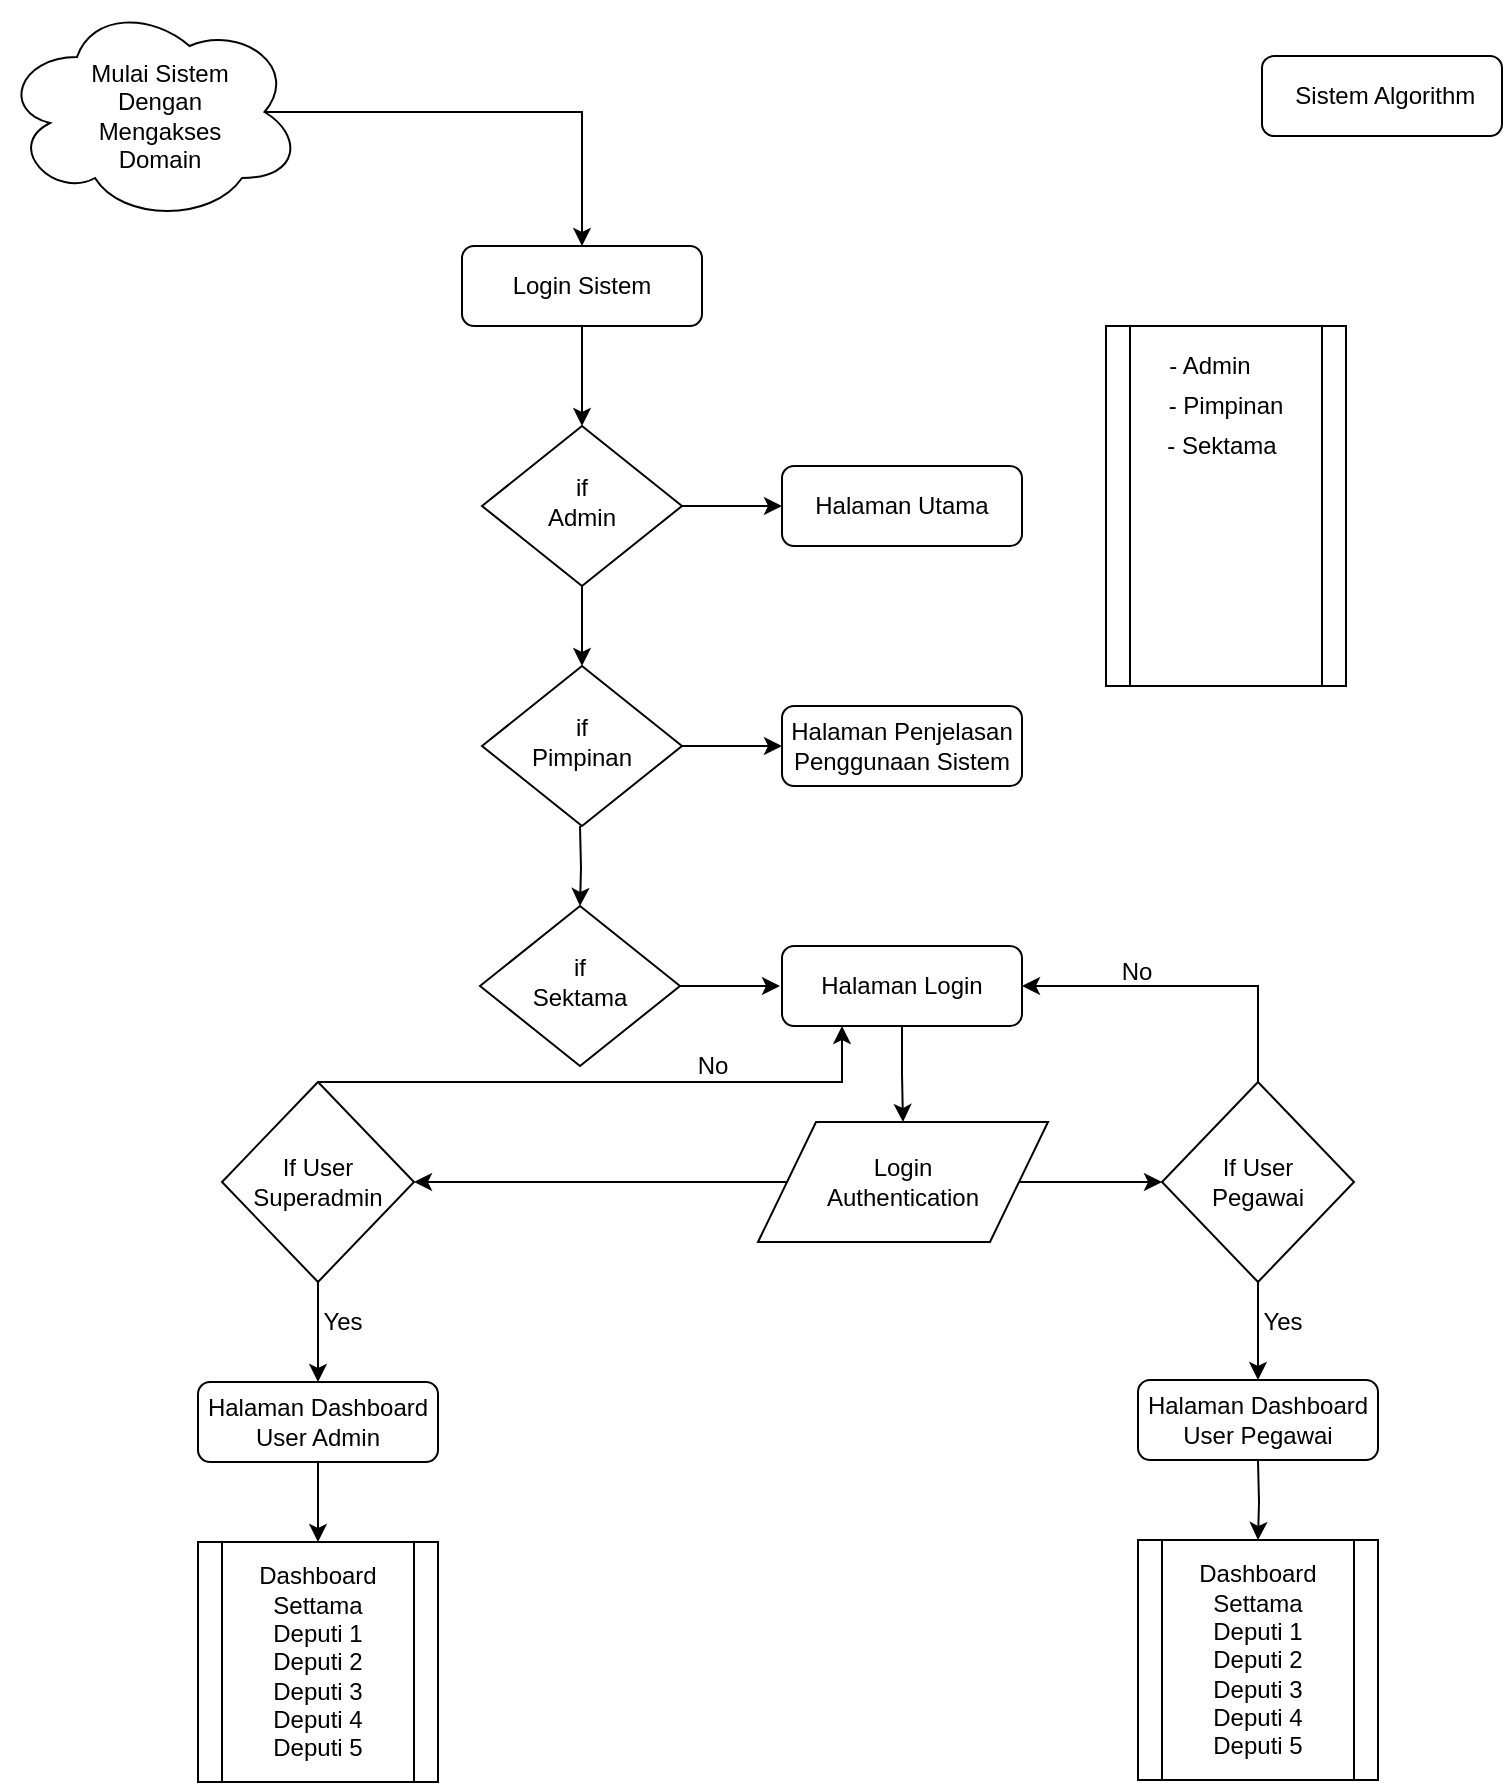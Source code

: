 <mxfile version="12.8.1" type="github">
  <diagram id="C5RBs43oDa-KdzZeNtuy" name="Page-1">
    <mxGraphModel dx="1108" dy="719" grid="1" gridSize="10" guides="1" tooltips="1" connect="1" arrows="1" fold="1" page="1" pageScale="1" pageWidth="827" pageHeight="1169" math="0" shadow="0">
      <root>
        <mxCell id="WIyWlLk6GJQsqaUBKTNV-0" />
        <mxCell id="WIyWlLk6GJQsqaUBKTNV-1" parent="WIyWlLk6GJQsqaUBKTNV-0" />
        <mxCell id="OOQ1vErBqcRCU84aGEtr-14" style="edgeStyle=orthogonalEdgeStyle;rounded=0;orthogonalLoop=1;jettySize=auto;html=1;exitX=0.5;exitY=1;exitDx=0;exitDy=0;" parent="WIyWlLk6GJQsqaUBKTNV-1" source="WIyWlLk6GJQsqaUBKTNV-3" target="WIyWlLk6GJQsqaUBKTNV-6" edge="1">
          <mxGeometry relative="1" as="geometry" />
        </mxCell>
        <mxCell id="WIyWlLk6GJQsqaUBKTNV-3" value="Login Sistem" style="rounded=1;whiteSpace=wrap;html=1;fontSize=12;glass=0;strokeWidth=1;shadow=0;" parent="WIyWlLk6GJQsqaUBKTNV-1" vertex="1">
          <mxGeometry x="270" y="132" width="120" height="40" as="geometry" />
        </mxCell>
        <mxCell id="OOQ1vErBqcRCU84aGEtr-12" style="edgeStyle=orthogonalEdgeStyle;rounded=0;orthogonalLoop=1;jettySize=auto;html=1;exitX=1;exitY=0.5;exitDx=0;exitDy=0;entryX=0;entryY=0.5;entryDx=0;entryDy=0;" parent="WIyWlLk6GJQsqaUBKTNV-1" source="WIyWlLk6GJQsqaUBKTNV-6" target="WIyWlLk6GJQsqaUBKTNV-7" edge="1">
          <mxGeometry relative="1" as="geometry" />
        </mxCell>
        <mxCell id="OOQ1vErBqcRCU84aGEtr-13" style="edgeStyle=orthogonalEdgeStyle;rounded=0;orthogonalLoop=1;jettySize=auto;html=1;exitX=0.5;exitY=1;exitDx=0;exitDy=0;entryX=0.5;entryY=0;entryDx=0;entryDy=0;" parent="WIyWlLk6GJQsqaUBKTNV-1" source="WIyWlLk6GJQsqaUBKTNV-6" target="WIyWlLk6GJQsqaUBKTNV-10" edge="1">
          <mxGeometry relative="1" as="geometry" />
        </mxCell>
        <mxCell id="WIyWlLk6GJQsqaUBKTNV-6" value="&lt;div&gt;if&lt;/div&gt;&lt;div&gt;Admin&lt;br&gt;&lt;/div&gt;" style="rhombus;whiteSpace=wrap;html=1;shadow=0;fontFamily=Helvetica;fontSize=12;align=center;strokeWidth=1;spacing=6;spacingTop=-4;" parent="WIyWlLk6GJQsqaUBKTNV-1" vertex="1">
          <mxGeometry x="280" y="222" width="100" height="80" as="geometry" />
        </mxCell>
        <mxCell id="WIyWlLk6GJQsqaUBKTNV-7" value="Halaman Utama" style="rounded=1;whiteSpace=wrap;html=1;fontSize=12;glass=0;strokeWidth=1;shadow=0;" parent="WIyWlLk6GJQsqaUBKTNV-1" vertex="1">
          <mxGeometry x="430" y="242" width="120" height="40" as="geometry" />
        </mxCell>
        <mxCell id="OOQ1vErBqcRCU84aGEtr-15" style="edgeStyle=orthogonalEdgeStyle;rounded=0;orthogonalLoop=1;jettySize=auto;html=1;exitX=1;exitY=0.5;exitDx=0;exitDy=0;entryX=0;entryY=0.5;entryDx=0;entryDy=0;" parent="WIyWlLk6GJQsqaUBKTNV-1" source="WIyWlLk6GJQsqaUBKTNV-10" target="WIyWlLk6GJQsqaUBKTNV-12" edge="1">
          <mxGeometry relative="1" as="geometry" />
        </mxCell>
        <mxCell id="WIyWlLk6GJQsqaUBKTNV-10" value="&lt;div&gt;if &lt;br&gt;&lt;/div&gt;&lt;div&gt;Pimpinan&lt;br&gt;&lt;/div&gt;" style="rhombus;whiteSpace=wrap;html=1;shadow=0;fontFamily=Helvetica;fontSize=12;align=center;strokeWidth=1;spacing=6;spacingTop=-4;" parent="WIyWlLk6GJQsqaUBKTNV-1" vertex="1">
          <mxGeometry x="280" y="342" width="100" height="80" as="geometry" />
        </mxCell>
        <mxCell id="WIyWlLk6GJQsqaUBKTNV-11" value="&amp;nbsp;Sistem Algorithm" style="rounded=1;whiteSpace=wrap;html=1;fontSize=12;glass=0;strokeWidth=1;shadow=0;" parent="WIyWlLk6GJQsqaUBKTNV-1" vertex="1">
          <mxGeometry x="670" y="37" width="120" height="40" as="geometry" />
        </mxCell>
        <mxCell id="WIyWlLk6GJQsqaUBKTNV-12" value="Halaman Penjelasan Penggunaan Sistem" style="rounded=1;whiteSpace=wrap;html=1;fontSize=12;glass=0;strokeWidth=1;shadow=0;" parent="WIyWlLk6GJQsqaUBKTNV-1" vertex="1">
          <mxGeometry x="430" y="362" width="120" height="40" as="geometry" />
        </mxCell>
        <mxCell id="OOQ1vErBqcRCU84aGEtr-5" style="edgeStyle=orthogonalEdgeStyle;rounded=0;orthogonalLoop=1;jettySize=auto;html=1;exitX=0.875;exitY=0.5;exitDx=0;exitDy=0;exitPerimeter=0;entryX=0.5;entryY=0;entryDx=0;entryDy=0;" parent="WIyWlLk6GJQsqaUBKTNV-1" source="OOQ1vErBqcRCU84aGEtr-2" target="WIyWlLk6GJQsqaUBKTNV-3" edge="1">
          <mxGeometry relative="1" as="geometry" />
        </mxCell>
        <mxCell id="OOQ1vErBqcRCU84aGEtr-2" value="" style="ellipse;shape=cloud;whiteSpace=wrap;html=1;" parent="WIyWlLk6GJQsqaUBKTNV-1" vertex="1">
          <mxGeometry x="40" y="10" width="150" height="110" as="geometry" />
        </mxCell>
        <mxCell id="OOQ1vErBqcRCU84aGEtr-3" value="Mulai Sistem Dengan Mengakses Domain" style="text;html=1;strokeColor=none;fillColor=none;align=center;verticalAlign=middle;whiteSpace=wrap;rounded=0;" parent="WIyWlLk6GJQsqaUBKTNV-1" vertex="1">
          <mxGeometry x="74" y="57" width="90" height="20" as="geometry" />
        </mxCell>
        <mxCell id="OOQ1vErBqcRCU84aGEtr-6" value="" style="shape=process;whiteSpace=wrap;html=1;backgroundOutline=1;" parent="WIyWlLk6GJQsqaUBKTNV-1" vertex="1">
          <mxGeometry x="592" y="172" width="120" height="180" as="geometry" />
        </mxCell>
        <mxCell id="OOQ1vErBqcRCU84aGEtr-7" value="- Admin" style="text;html=1;strokeColor=none;fillColor=none;align=center;verticalAlign=middle;whiteSpace=wrap;rounded=0;" parent="WIyWlLk6GJQsqaUBKTNV-1" vertex="1">
          <mxGeometry x="609" y="182" width="70" height="20" as="geometry" />
        </mxCell>
        <mxCell id="OOQ1vErBqcRCU84aGEtr-8" value="- Pimpinan" style="text;html=1;strokeColor=none;fillColor=none;align=center;verticalAlign=middle;whiteSpace=wrap;rounded=0;" parent="WIyWlLk6GJQsqaUBKTNV-1" vertex="1">
          <mxGeometry x="612" y="202" width="80" height="20" as="geometry" />
        </mxCell>
        <mxCell id="OOQ1vErBqcRCU84aGEtr-9" value="- Sektama" style="text;html=1;strokeColor=none;fillColor=none;align=center;verticalAlign=middle;whiteSpace=wrap;rounded=0;" parent="WIyWlLk6GJQsqaUBKTNV-1" vertex="1">
          <mxGeometry x="615" y="222" width="70" height="20" as="geometry" />
        </mxCell>
        <mxCell id="OOQ1vErBqcRCU84aGEtr-16" style="edgeStyle=orthogonalEdgeStyle;rounded=0;orthogonalLoop=1;jettySize=auto;html=1;exitX=0.5;exitY=1;exitDx=0;exitDy=0;entryX=0.5;entryY=0;entryDx=0;entryDy=0;" parent="WIyWlLk6GJQsqaUBKTNV-1" target="OOQ1vErBqcRCU84aGEtr-18" edge="1">
          <mxGeometry relative="1" as="geometry">
            <mxPoint x="329" y="422.0" as="sourcePoint" />
          </mxGeometry>
        </mxCell>
        <mxCell id="OOQ1vErBqcRCU84aGEtr-17" style="edgeStyle=orthogonalEdgeStyle;rounded=0;orthogonalLoop=1;jettySize=auto;html=1;exitX=1;exitY=0.5;exitDx=0;exitDy=0;entryX=0;entryY=0.5;entryDx=0;entryDy=0;" parent="WIyWlLk6GJQsqaUBKTNV-1" source="OOQ1vErBqcRCU84aGEtr-18" edge="1">
          <mxGeometry relative="1" as="geometry">
            <mxPoint x="429" y="502" as="targetPoint" />
          </mxGeometry>
        </mxCell>
        <mxCell id="OOQ1vErBqcRCU84aGEtr-18" value="&lt;div&gt;if &lt;br&gt;&lt;/div&gt;&lt;div&gt;Sektama&lt;/div&gt;" style="rhombus;whiteSpace=wrap;html=1;shadow=0;fontFamily=Helvetica;fontSize=12;align=center;strokeWidth=1;spacing=6;spacingTop=-4;" parent="WIyWlLk6GJQsqaUBKTNV-1" vertex="1">
          <mxGeometry x="279" y="462" width="100" height="80" as="geometry" />
        </mxCell>
        <mxCell id="OOQ1vErBqcRCU84aGEtr-25" style="edgeStyle=orthogonalEdgeStyle;rounded=0;orthogonalLoop=1;jettySize=auto;html=1;exitX=0.5;exitY=1;exitDx=0;exitDy=0;" parent="WIyWlLk6GJQsqaUBKTNV-1" source="OOQ1vErBqcRCU84aGEtr-22" target="OOQ1vErBqcRCU84aGEtr-23" edge="1">
          <mxGeometry relative="1" as="geometry" />
        </mxCell>
        <mxCell id="OOQ1vErBqcRCU84aGEtr-22" value="Halaman Login" style="rounded=1;whiteSpace=wrap;html=1;fontSize=12;glass=0;strokeWidth=1;shadow=0;" parent="WIyWlLk6GJQsqaUBKTNV-1" vertex="1">
          <mxGeometry x="430" y="482" width="120" height="40" as="geometry" />
        </mxCell>
        <mxCell id="OOQ1vErBqcRCU84aGEtr-28" style="edgeStyle=orthogonalEdgeStyle;rounded=0;orthogonalLoop=1;jettySize=auto;html=1;exitX=0;exitY=0.5;exitDx=0;exitDy=0;entryX=1;entryY=0.5;entryDx=0;entryDy=0;" parent="WIyWlLk6GJQsqaUBKTNV-1" source="OOQ1vErBqcRCU84aGEtr-23" target="OOQ1vErBqcRCU84aGEtr-26" edge="1">
          <mxGeometry relative="1" as="geometry" />
        </mxCell>
        <mxCell id="OOQ1vErBqcRCU84aGEtr-36" style="edgeStyle=orthogonalEdgeStyle;rounded=0;orthogonalLoop=1;jettySize=auto;html=1;exitX=1;exitY=0.5;exitDx=0;exitDy=0;entryX=0;entryY=0.5;entryDx=0;entryDy=0;" parent="WIyWlLk6GJQsqaUBKTNV-1" source="OOQ1vErBqcRCU84aGEtr-23" target="OOQ1vErBqcRCU84aGEtr-35" edge="1">
          <mxGeometry relative="1" as="geometry" />
        </mxCell>
        <mxCell id="OOQ1vErBqcRCU84aGEtr-23" value="Login &lt;br&gt;Authentication" style="shape=parallelogram;perimeter=parallelogramPerimeter;whiteSpace=wrap;html=1;" parent="WIyWlLk6GJQsqaUBKTNV-1" vertex="1">
          <mxGeometry x="418" y="570" width="145" height="60" as="geometry" />
        </mxCell>
        <mxCell id="OOQ1vErBqcRCU84aGEtr-37" style="edgeStyle=orthogonalEdgeStyle;rounded=0;orthogonalLoop=1;jettySize=auto;html=1;exitX=0.5;exitY=0;exitDx=0;exitDy=0;entryX=0.25;entryY=1;entryDx=0;entryDy=0;" parent="WIyWlLk6GJQsqaUBKTNV-1" source="OOQ1vErBqcRCU84aGEtr-26" target="OOQ1vErBqcRCU84aGEtr-22" edge="1">
          <mxGeometry relative="1" as="geometry">
            <Array as="points">
              <mxPoint x="460" y="550" />
            </Array>
          </mxGeometry>
        </mxCell>
        <mxCell id="OOQ1vErBqcRCU84aGEtr-42" style="edgeStyle=orthogonalEdgeStyle;rounded=0;orthogonalLoop=1;jettySize=auto;html=1;exitX=0.5;exitY=1;exitDx=0;exitDy=0;entryX=0.5;entryY=0;entryDx=0;entryDy=0;" parent="WIyWlLk6GJQsqaUBKTNV-1" source="OOQ1vErBqcRCU84aGEtr-26" target="OOQ1vErBqcRCU84aGEtr-40" edge="1">
          <mxGeometry relative="1" as="geometry" />
        </mxCell>
        <mxCell id="OOQ1vErBqcRCU84aGEtr-26" value="If User Superadmin" style="rhombus;whiteSpace=wrap;html=1;" parent="WIyWlLk6GJQsqaUBKTNV-1" vertex="1">
          <mxGeometry x="150" y="550" width="96" height="100" as="geometry" />
        </mxCell>
        <mxCell id="OOQ1vErBqcRCU84aGEtr-30" value="No" style="text;html=1;align=center;verticalAlign=middle;resizable=0;points=[];autosize=1;" parent="WIyWlLk6GJQsqaUBKTNV-1" vertex="1">
          <mxGeometry x="380" y="532" width="30" height="20" as="geometry" />
        </mxCell>
        <mxCell id="OOQ1vErBqcRCU84aGEtr-38" style="edgeStyle=orthogonalEdgeStyle;rounded=0;orthogonalLoop=1;jettySize=auto;html=1;exitX=0.5;exitY=0;exitDx=0;exitDy=0;entryX=1;entryY=0.5;entryDx=0;entryDy=0;" parent="WIyWlLk6GJQsqaUBKTNV-1" source="OOQ1vErBqcRCU84aGEtr-35" target="OOQ1vErBqcRCU84aGEtr-22" edge="1">
          <mxGeometry relative="1" as="geometry" />
        </mxCell>
        <mxCell id="OOQ1vErBqcRCU84aGEtr-43" style="edgeStyle=orthogonalEdgeStyle;rounded=0;orthogonalLoop=1;jettySize=auto;html=1;exitX=0.5;exitY=1;exitDx=0;exitDy=0;entryX=0.5;entryY=0;entryDx=0;entryDy=0;" parent="WIyWlLk6GJQsqaUBKTNV-1" source="OOQ1vErBqcRCU84aGEtr-35" target="OOQ1vErBqcRCU84aGEtr-41" edge="1">
          <mxGeometry relative="1" as="geometry" />
        </mxCell>
        <mxCell id="OOQ1vErBqcRCU84aGEtr-35" value="If User &lt;br&gt;Pegawai" style="rhombus;whiteSpace=wrap;html=1;" parent="WIyWlLk6GJQsqaUBKTNV-1" vertex="1">
          <mxGeometry x="620" y="550" width="96" height="100" as="geometry" />
        </mxCell>
        <mxCell id="OOQ1vErBqcRCU84aGEtr-39" value="No" style="text;html=1;align=center;verticalAlign=middle;resizable=0;points=[];autosize=1;" parent="WIyWlLk6GJQsqaUBKTNV-1" vertex="1">
          <mxGeometry x="592" y="485" width="30" height="20" as="geometry" />
        </mxCell>
        <mxCell id="OOQ1vErBqcRCU84aGEtr-48" style="edgeStyle=orthogonalEdgeStyle;rounded=0;orthogonalLoop=1;jettySize=auto;html=1;exitX=0.5;exitY=1;exitDx=0;exitDy=0;entryX=0.5;entryY=0;entryDx=0;entryDy=0;" parent="WIyWlLk6GJQsqaUBKTNV-1" source="OOQ1vErBqcRCU84aGEtr-40" target="OOQ1vErBqcRCU84aGEtr-46" edge="1">
          <mxGeometry relative="1" as="geometry" />
        </mxCell>
        <mxCell id="OOQ1vErBqcRCU84aGEtr-40" value="Halaman Dashboard User Admin" style="rounded=1;whiteSpace=wrap;html=1;fontSize=12;glass=0;strokeWidth=1;shadow=0;" parent="WIyWlLk6GJQsqaUBKTNV-1" vertex="1">
          <mxGeometry x="138" y="700" width="120" height="40" as="geometry" />
        </mxCell>
        <mxCell id="OOQ1vErBqcRCU84aGEtr-41" value="Halaman Dashboard User Pegawai" style="rounded=1;whiteSpace=wrap;html=1;fontSize=12;glass=0;strokeWidth=1;shadow=0;" parent="WIyWlLk6GJQsqaUBKTNV-1" vertex="1">
          <mxGeometry x="608" y="699" width="120" height="40" as="geometry" />
        </mxCell>
        <mxCell id="OOQ1vErBqcRCU84aGEtr-44" value="Yes" style="text;html=1;align=center;verticalAlign=middle;resizable=0;points=[];autosize=1;" parent="WIyWlLk6GJQsqaUBKTNV-1" vertex="1">
          <mxGeometry x="190" y="660" width="40" height="20" as="geometry" />
        </mxCell>
        <mxCell id="OOQ1vErBqcRCU84aGEtr-45" value="Yes" style="text;html=1;align=center;verticalAlign=middle;resizable=0;points=[];autosize=1;" parent="WIyWlLk6GJQsqaUBKTNV-1" vertex="1">
          <mxGeometry x="660" y="660" width="40" height="20" as="geometry" />
        </mxCell>
        <mxCell id="OOQ1vErBqcRCU84aGEtr-46" value="Dashboard&lt;br&gt;Settama&lt;br&gt;Deputi 1&lt;br&gt;Deputi 2&lt;br&gt;Deputi 3&lt;br&gt;Deputi 4&lt;br&gt;Deputi 5" style="shape=process;whiteSpace=wrap;html=1;backgroundOutline=1;" parent="WIyWlLk6GJQsqaUBKTNV-1" vertex="1">
          <mxGeometry x="138" y="780" width="120" height="120" as="geometry" />
        </mxCell>
        <mxCell id="OOQ1vErBqcRCU84aGEtr-50" style="edgeStyle=orthogonalEdgeStyle;rounded=0;orthogonalLoop=1;jettySize=auto;html=1;exitX=0.5;exitY=1;exitDx=0;exitDy=0;entryX=0.5;entryY=0;entryDx=0;entryDy=0;" parent="WIyWlLk6GJQsqaUBKTNV-1" target="OOQ1vErBqcRCU84aGEtr-51" edge="1">
          <mxGeometry relative="1" as="geometry">
            <mxPoint x="668" y="739" as="sourcePoint" />
          </mxGeometry>
        </mxCell>
        <mxCell id="OOQ1vErBqcRCU84aGEtr-51" value="Dashboard&lt;br&gt;Settama&lt;br&gt;Deputi 1&lt;br&gt;Deputi 2&lt;br&gt;Deputi 3&lt;br&gt;Deputi 4&lt;br&gt;Deputi 5" style="shape=process;whiteSpace=wrap;html=1;backgroundOutline=1;" parent="WIyWlLk6GJQsqaUBKTNV-1" vertex="1">
          <mxGeometry x="608" y="779" width="120" height="120" as="geometry" />
        </mxCell>
      </root>
    </mxGraphModel>
  </diagram>
</mxfile>
